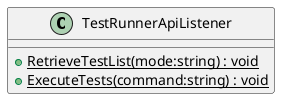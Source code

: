 @startuml
class TestRunnerApiListener {
    + {static} RetrieveTestList(mode:string) : void
    + {static} ExecuteTests(command:string) : void
}
@enduml
